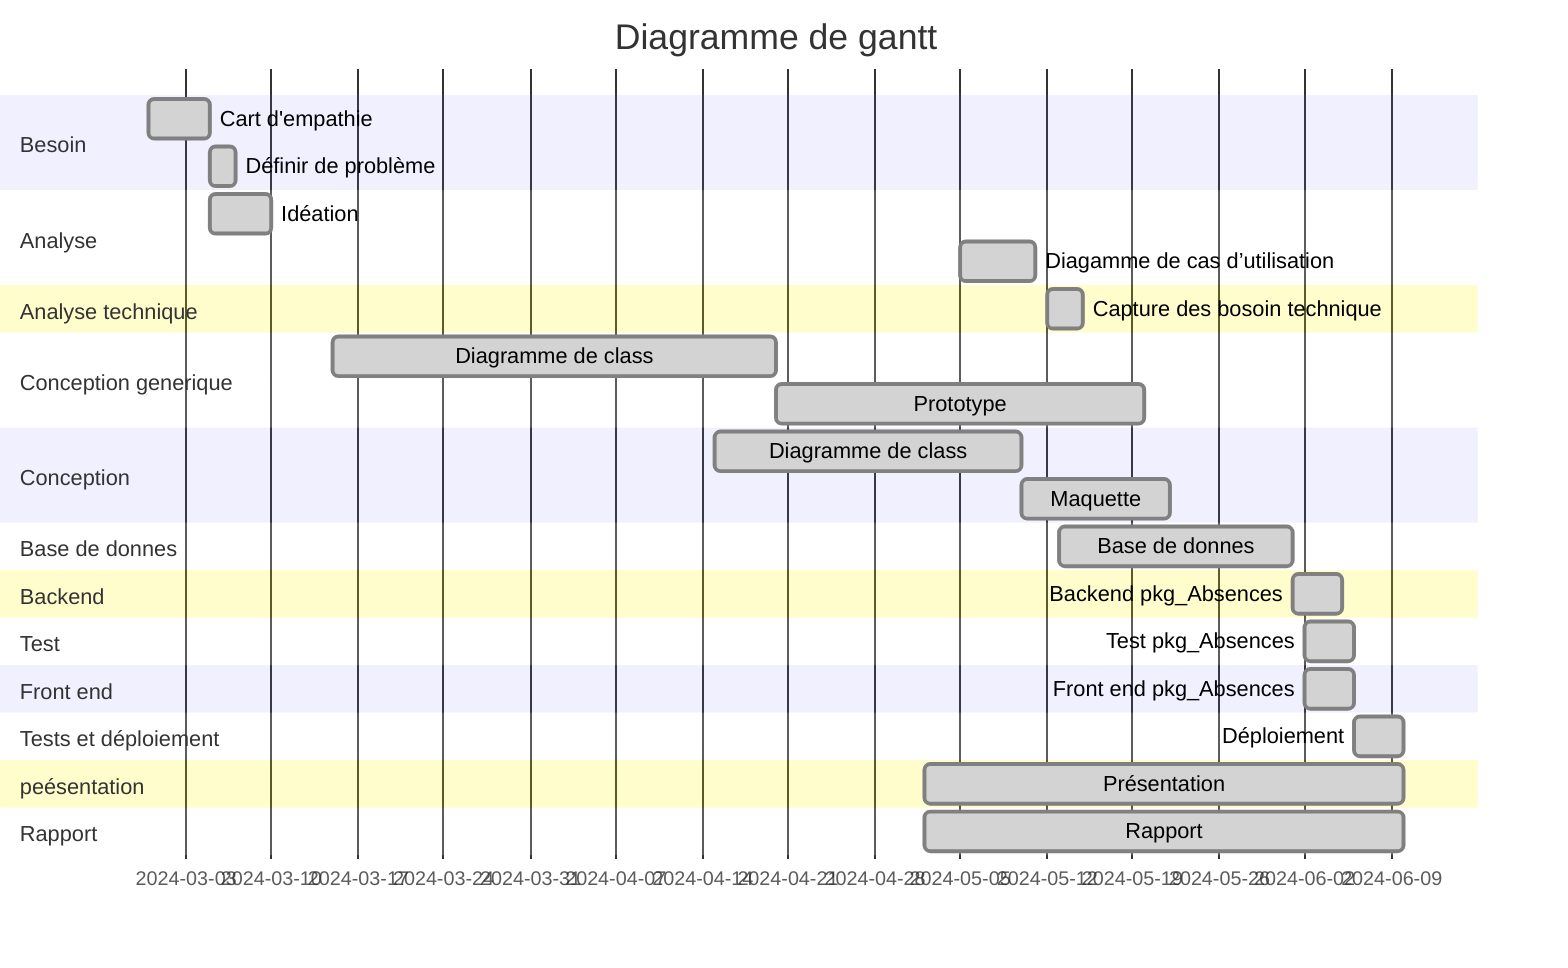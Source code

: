 gantt
    dateFormat  YYYY-MM-DD
    title Diagramme de gantt
    section Besoin
        Cart d'empathie  :done, 2024-02-29, 2024-03-05
        Définir de problème :done, 2024-03-05, 2024-03-07
    section Analyse
        Idéation :done, 2024-03-05, 2024-03-10
        Diagamme de cas d’utilisation :done, 2024-05-05, 2024-05-11
    section Analyse technique
        Capture des bosoin technique :done, 2024-05-12, 2024-05-15
    section Conception generique
        Diagramme de class :done,  2024-03-15, 2024-04-20
        Prototype :done,  2024-04-20, 2024-05-20
    section Conception
        Diagramme de class :done,  2024-04-15, 2024-05-10
        Maquette :done,  2024-05-10, 2024-05-22
    section Base de donnes
        Base de donnes :done,  2024-05-13, 2024-06-01
    section Backend
        Backend pkg_Absences :done,  2024-06-01, 2024-06-05
    section Test
        Test pkg_Absences :done,  2024-06-02, 2024-06-06
    section Front end
        Front end pkg_Absences :done,  2024-06-02, 2024-06-06
    section Tests et déploiement
        Déploiement :done,  2024-06-06, 2024-06-10
    section peésentation
        Présentation :done, 2024-05-02, 2024-06-10
    section Rapport
        Rapport :done, 2024-05-02, 2024-06-10